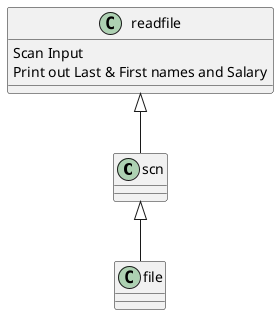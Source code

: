@startuml

scn <|-- file


class readfile {
Scan Input
Print out Last & First names and Salary
}

readfile <|-- scn

@enduml